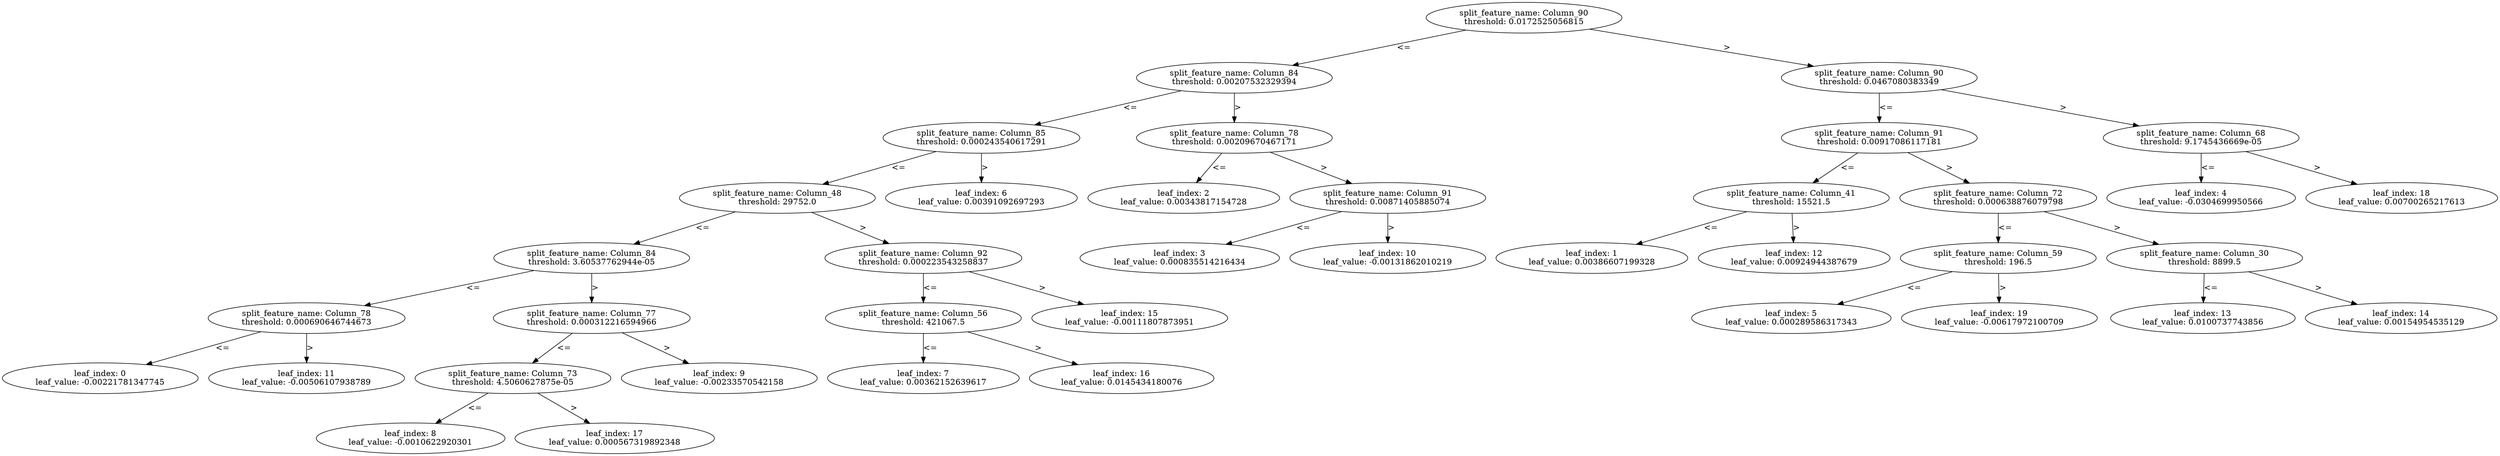 digraph Tree48 {
	split0 [label="split_feature_name: Column_90\nthreshold: 0.0172525056815"]
	split1 [label="split_feature_name: Column_84\nthreshold: 0.00207532329394"]
	split5 [label="split_feature_name: Column_85\nthreshold: 0.000243540617291"]
	split6 [label="split_feature_name: Column_48\nthreshold: 29752.0"]
	split7 [label="split_feature_name: Column_84\nthreshold: 3.60537762944e-05"]
	split10 [label="split_feature_name: Column_78\nthreshold: 0.000690646744673"]
	leaf0 [label="leaf_index: 0\nleaf_value: -0.00221781347745"]
	split10 -> leaf0 [label="<="]
	leaf11 [label="leaf_index: 11\nleaf_value: -0.00506107938789"]
	split10 -> leaf11 [label=">"]
	split7 -> split10 [label="<="]
	split8 [label="split_feature_name: Column_77\nthreshold: 0.000312216594966"]
	split16 [label="split_feature_name: Column_73\nthreshold: 4.5060627875e-05"]
	leaf8 [label="leaf_index: 8\nleaf_value: -0.0010622920301"]
	split16 -> leaf8 [label="<="]
	leaf17 [label="leaf_index: 17\nleaf_value: 0.000567319892348"]
	split16 -> leaf17 [label=">"]
	split8 -> split16 [label="<="]
	leaf9 [label="leaf_index: 9\nleaf_value: -0.00233570542158"]
	split8 -> leaf9 [label=">"]
	split7 -> split8 [label=">"]
	split6 -> split7 [label="<="]
	split14 [label="split_feature_name: Column_92\nthreshold: 0.000223543258837"]
	split15 [label="split_feature_name: Column_56\nthreshold: 421067.5"]
	leaf7 [label="leaf_index: 7\nleaf_value: 0.00362152639617"]
	split15 -> leaf7 [label="<="]
	leaf16 [label="leaf_index: 16\nleaf_value: 0.0145434180076"]
	split15 -> leaf16 [label=">"]
	split14 -> split15 [label="<="]
	leaf15 [label="leaf_index: 15\nleaf_value: -0.00111807873951"]
	split14 -> leaf15 [label=">"]
	split6 -> split14 [label=">"]
	split5 -> split6 [label="<="]
	leaf6 [label="leaf_index: 6\nleaf_value: 0.00391092697293"]
	split5 -> leaf6 [label=">"]
	split1 -> split5 [label="<="]
	split2 [label="split_feature_name: Column_78\nthreshold: 0.00209670467171"]
	leaf2 [label="leaf_index: 2\nleaf_value: 0.00343817154728"]
	split2 -> leaf2 [label="<="]
	split9 [label="split_feature_name: Column_91\nthreshold: 0.00871405885074"]
	leaf3 [label="leaf_index: 3\nleaf_value: 0.000835514216434"]
	split9 -> leaf3 [label="<="]
	leaf10 [label="leaf_index: 10\nleaf_value: -0.00131862010219"]
	split9 -> leaf10 [label=">"]
	split2 -> split9 [label=">"]
	split1 -> split2 [label=">"]
	split0 -> split1 [label="<="]
	split3 [label="split_feature_name: Column_90\nthreshold: 0.0467080383349"]
	split4 [label="split_feature_name: Column_91\nthreshold: 0.00917086117181"]
	split11 [label="split_feature_name: Column_41\nthreshold: 15521.5"]
	leaf1 [label="leaf_index: 1\nleaf_value: 0.00386607199328"]
	split11 -> leaf1 [label="<="]
	leaf12 [label="leaf_index: 12\nleaf_value: 0.00924944387679"]
	split11 -> leaf12 [label=">"]
	split4 -> split11 [label="<="]
	split12 [label="split_feature_name: Column_72\nthreshold: 0.000638876079798"]
	split18 [label="split_feature_name: Column_59\nthreshold: 196.5"]
	leaf5 [label="leaf_index: 5\nleaf_value: 0.000289586317343"]
	split18 -> leaf5 [label="<="]
	leaf19 [label="leaf_index: 19\nleaf_value: -0.00617972100709"]
	split18 -> leaf19 [label=">"]
	split12 -> split18 [label="<="]
	split13 [label="split_feature_name: Column_30\nthreshold: 8899.5"]
	leaf13 [label="leaf_index: 13\nleaf_value: 0.0100737743856"]
	split13 -> leaf13 [label="<="]
	leaf14 [label="leaf_index: 14\nleaf_value: 0.00154954535129"]
	split13 -> leaf14 [label=">"]
	split12 -> split13 [label=">"]
	split4 -> split12 [label=">"]
	split3 -> split4 [label="<="]
	split17 [label="split_feature_name: Column_68\nthreshold: 9.1745436669e-05"]
	leaf4 [label="leaf_index: 4\nleaf_value: -0.0304699950566"]
	split17 -> leaf4 [label="<="]
	leaf18 [label="leaf_index: 18\nleaf_value: 0.00700265217613"]
	split17 -> leaf18 [label=">"]
	split3 -> split17 [label=">"]
	split0 -> split3 [label=">"]
}
